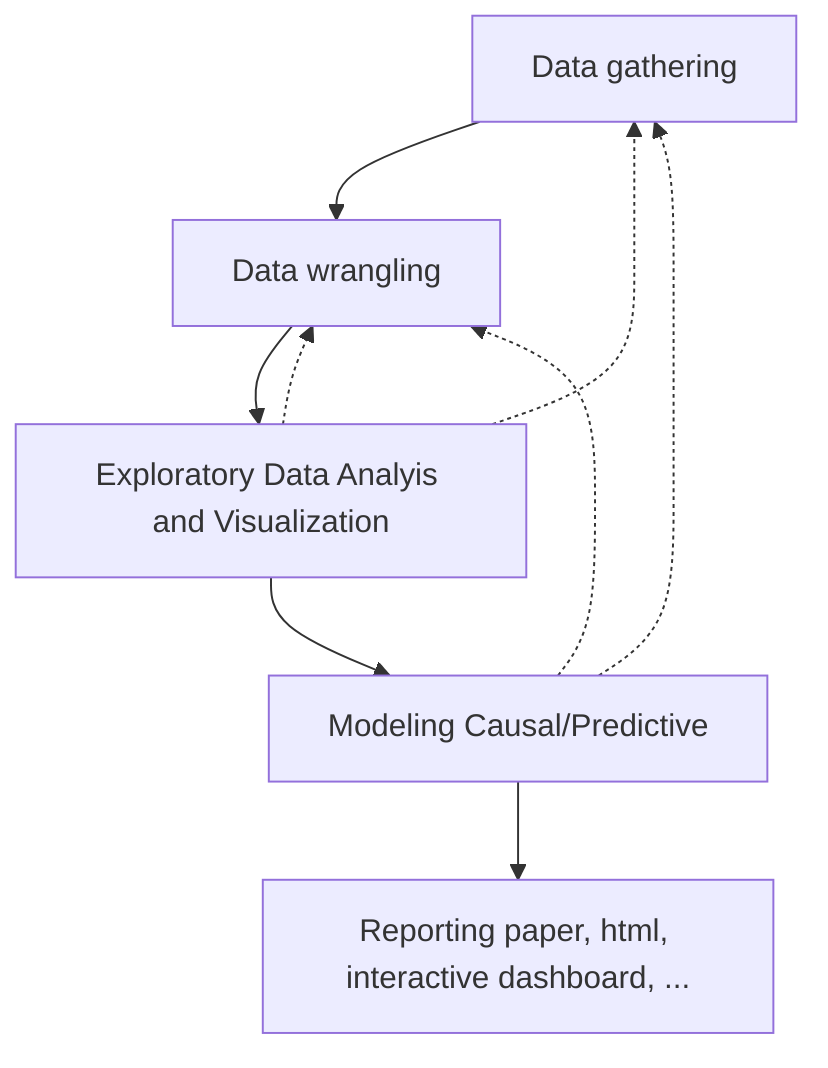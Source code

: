 graph TD;
id1[Data gathering] -->  id2[Data wrangling];
id2[Data wrangling] -->  id3[Exploratory Data Analyis and Visualization];
id3[Exploratory Data Analyis and Visualization] -.-> id1[Data gathering] ;
id3[Exploratory Data Analyis and Visualization] -.-> id2[Data wrangling]  ;
id3[Exploratory Data Analyis and Visualization] --> id4[Modeling Causal/Predictive] ;
id4[Modeling Causal/Predictive] --> id5[Reporting paper, html, interactive dashboard, ...] ;
id4[Modeling Causal/Predictive] -.-> id1[Data gathering] ;
id4[Modeling Causal/Predictive] -.-> id2[Data wrangling] ;
